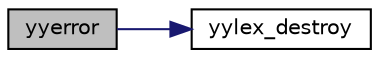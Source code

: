 digraph "yyerror"
{
 // LATEX_PDF_SIZE
  edge [fontname="Helvetica",fontsize="10",labelfontname="Helvetica",labelfontsize="10"];
  node [fontname="Helvetica",fontsize="10",shape=record];
  rankdir="LR";
  Node1 [label="yyerror",height=0.2,width=0.4,color="black", fillcolor="grey75", style="filled", fontcolor="black",tooltip=" "];
  Node1 -> Node2 [color="midnightblue",fontsize="10",style="solid",fontname="Helvetica"];
  Node2 [label="yylex_destroy",height=0.2,width=0.4,color="black", fillcolor="white", style="filled",URL="$parser_8cc.html#ab596ae57cdabfb4b298edf3dde7cdf04",tooltip=" "];
}
